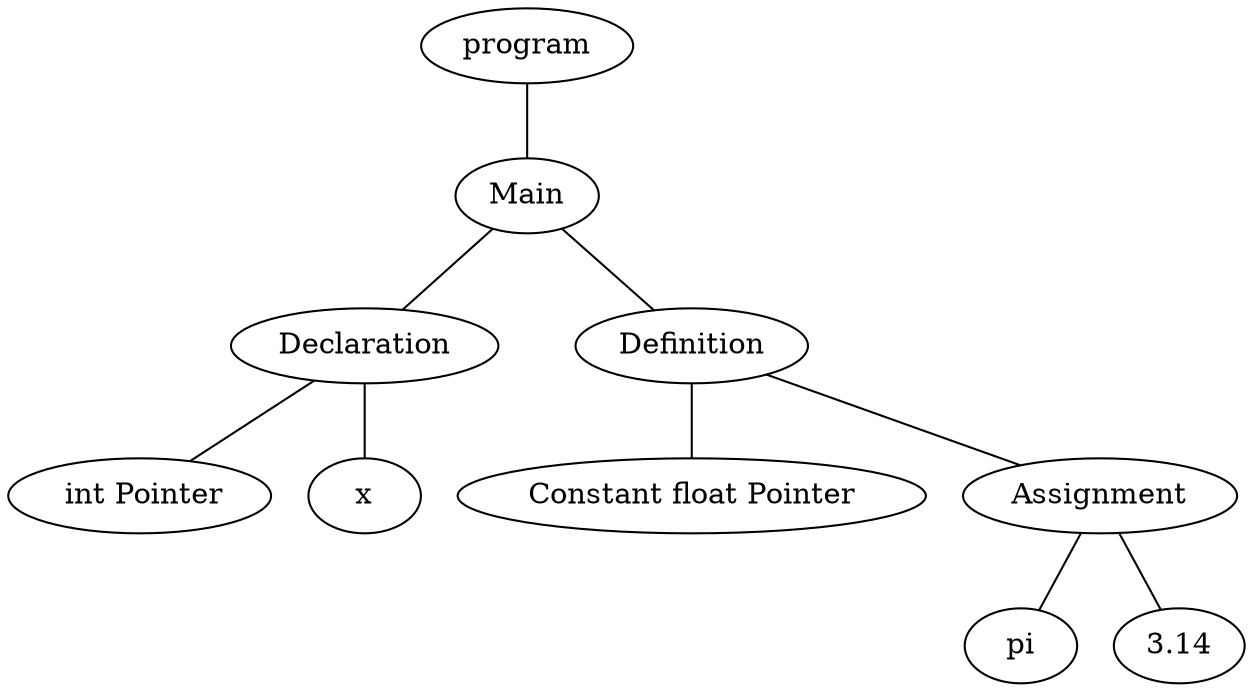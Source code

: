 graph AST {
0[label="program"];
1[label="Main"];
0 -- 1;
2[label="Declaration"];
1 -- 2;
3[label=" int Pointer"];
2 -- 3;
4[label="x"];
2 -- 4;
5[label="Definition"];
1 -- 5;
6[label="Constant float Pointer"];
5 -- 6;
7[label="Assignment"];
5 -- 7;
8[label="pi"];
7 -- 8;
9[label="3.14"];
7 -- 9;

}